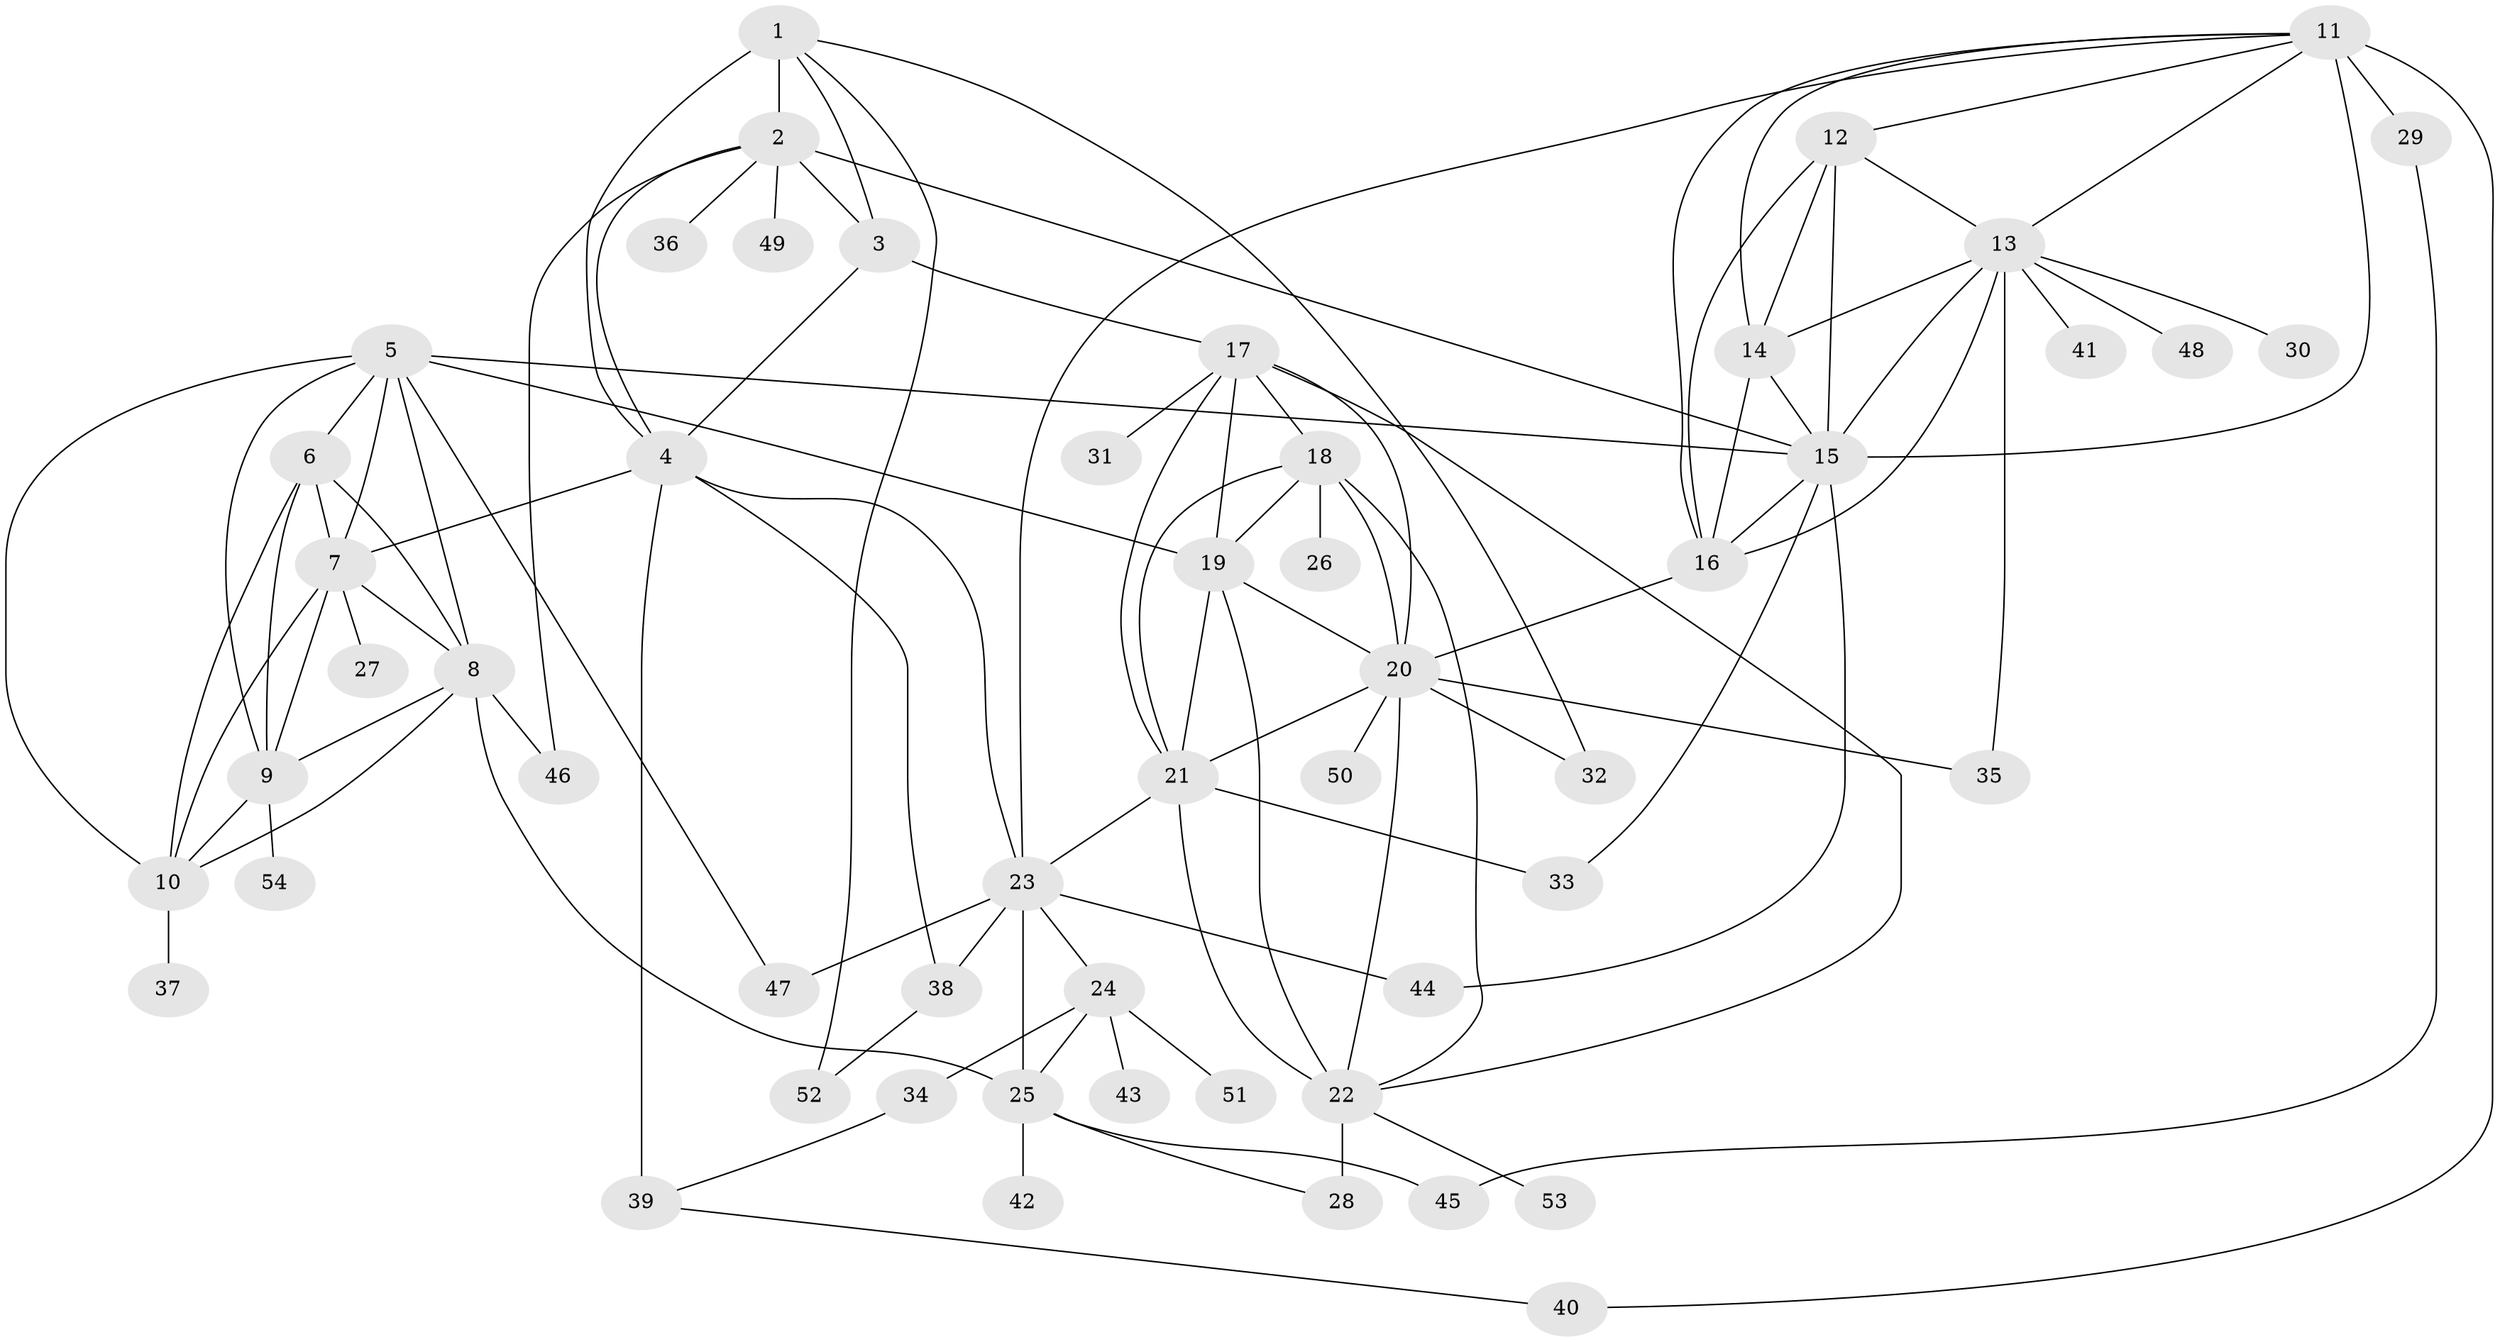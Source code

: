 // original degree distribution, {6: 0.022556390977443608, 5: 0.015037593984962405, 10: 0.03759398496240601, 7: 0.045112781954887216, 11: 0.03759398496240601, 12: 0.015037593984962405, 9: 0.03007518796992481, 8: 0.015037593984962405, 15: 0.007518796992481203, 1: 0.5939849624060151, 2: 0.12781954887218044, 3: 0.05263157894736842}
// Generated by graph-tools (version 1.1) at 2025/52/03/04/25 22:52:41]
// undirected, 54 vertices, 105 edges
graph export_dot {
  node [color=gray90,style=filled];
  1;
  2;
  3;
  4;
  5;
  6;
  7;
  8;
  9;
  10;
  11;
  12;
  13;
  14;
  15;
  16;
  17;
  18;
  19;
  20;
  21;
  22;
  23;
  24;
  25;
  26;
  27;
  28;
  29;
  30;
  31;
  32;
  33;
  34;
  35;
  36;
  37;
  38;
  39;
  40;
  41;
  42;
  43;
  44;
  45;
  46;
  47;
  48;
  49;
  50;
  51;
  52;
  53;
  54;
  1 -- 2 [weight=3.0];
  1 -- 3 [weight=3.0];
  1 -- 4 [weight=3.0];
  1 -- 32 [weight=1.0];
  1 -- 52 [weight=1.0];
  2 -- 3 [weight=1.0];
  2 -- 4 [weight=1.0];
  2 -- 15 [weight=1.0];
  2 -- 36 [weight=1.0];
  2 -- 46 [weight=1.0];
  2 -- 49 [weight=1.0];
  3 -- 4 [weight=1.0];
  3 -- 17 [weight=1.0];
  4 -- 7 [weight=1.0];
  4 -- 23 [weight=1.0];
  4 -- 38 [weight=1.0];
  4 -- 39 [weight=3.0];
  5 -- 6 [weight=1.0];
  5 -- 7 [weight=1.0];
  5 -- 8 [weight=1.0];
  5 -- 9 [weight=1.0];
  5 -- 10 [weight=1.0];
  5 -- 15 [weight=1.0];
  5 -- 19 [weight=1.0];
  5 -- 47 [weight=1.0];
  6 -- 7 [weight=1.0];
  6 -- 8 [weight=1.0];
  6 -- 9 [weight=1.0];
  6 -- 10 [weight=1.0];
  7 -- 8 [weight=1.0];
  7 -- 9 [weight=1.0];
  7 -- 10 [weight=1.0];
  7 -- 27 [weight=3.0];
  8 -- 9 [weight=1.0];
  8 -- 10 [weight=1.0];
  8 -- 25 [weight=1.0];
  8 -- 46 [weight=2.0];
  9 -- 10 [weight=1.0];
  9 -- 54 [weight=1.0];
  10 -- 37 [weight=3.0];
  11 -- 12 [weight=1.0];
  11 -- 13 [weight=1.0];
  11 -- 14 [weight=1.0];
  11 -- 15 [weight=1.0];
  11 -- 16 [weight=1.0];
  11 -- 23 [weight=1.0];
  11 -- 29 [weight=4.0];
  11 -- 40 [weight=1.0];
  12 -- 13 [weight=1.0];
  12 -- 14 [weight=1.0];
  12 -- 15 [weight=1.0];
  12 -- 16 [weight=1.0];
  13 -- 14 [weight=1.0];
  13 -- 15 [weight=1.0];
  13 -- 16 [weight=1.0];
  13 -- 30 [weight=1.0];
  13 -- 35 [weight=1.0];
  13 -- 41 [weight=1.0];
  13 -- 48 [weight=1.0];
  14 -- 15 [weight=1.0];
  14 -- 16 [weight=1.0];
  15 -- 16 [weight=1.0];
  15 -- 33 [weight=1.0];
  15 -- 44 [weight=2.0];
  16 -- 20 [weight=1.0];
  17 -- 18 [weight=1.0];
  17 -- 19 [weight=1.0];
  17 -- 20 [weight=1.0];
  17 -- 21 [weight=1.0];
  17 -- 22 [weight=1.0];
  17 -- 31 [weight=1.0];
  18 -- 19 [weight=1.0];
  18 -- 20 [weight=1.0];
  18 -- 21 [weight=1.0];
  18 -- 22 [weight=1.0];
  18 -- 26 [weight=4.0];
  19 -- 20 [weight=1.0];
  19 -- 21 [weight=1.0];
  19 -- 22 [weight=1.0];
  20 -- 21 [weight=1.0];
  20 -- 22 [weight=1.0];
  20 -- 32 [weight=1.0];
  20 -- 35 [weight=1.0];
  20 -- 50 [weight=1.0];
  21 -- 22 [weight=1.0];
  21 -- 23 [weight=1.0];
  21 -- 33 [weight=4.0];
  22 -- 28 [weight=8.0];
  22 -- 53 [weight=1.0];
  23 -- 24 [weight=4.0];
  23 -- 25 [weight=4.0];
  23 -- 38 [weight=1.0];
  23 -- 44 [weight=1.0];
  23 -- 47 [weight=1.0];
  24 -- 25 [weight=1.0];
  24 -- 34 [weight=1.0];
  24 -- 43 [weight=2.0];
  24 -- 51 [weight=1.0];
  25 -- 28 [weight=1.0];
  25 -- 42 [weight=1.0];
  25 -- 45 [weight=2.0];
  29 -- 45 [weight=1.0];
  34 -- 39 [weight=1.0];
  38 -- 52 [weight=1.0];
  39 -- 40 [weight=1.0];
}
